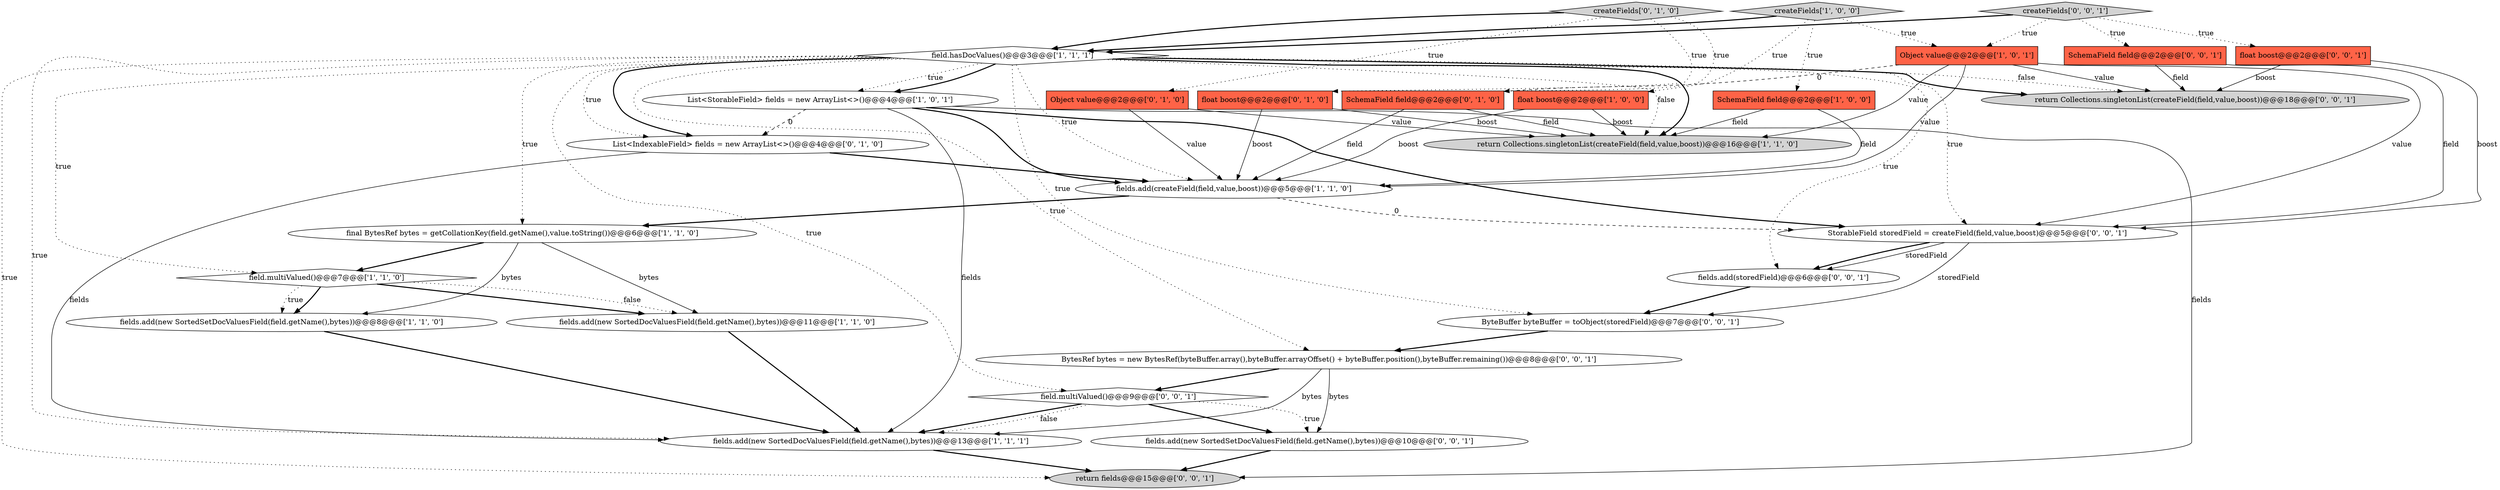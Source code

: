 digraph {
12 [style = filled, label = "field.multiValued()@@@7@@@['1', '1', '0']", fillcolor = white, shape = diamond image = "AAA0AAABBB1BBB"];
6 [style = filled, label = "createFields['1', '0', '0']", fillcolor = lightgray, shape = diamond image = "AAA0AAABBB1BBB"];
4 [style = filled, label = "fields.add(createField(field,value,boost))@@@5@@@['1', '1', '0']", fillcolor = white, shape = ellipse image = "AAA0AAABBB1BBB"];
18 [style = filled, label = "return fields@@@15@@@['0', '0', '1']", fillcolor = lightgray, shape = ellipse image = "AAA0AAABBB3BBB"];
0 [style = filled, label = "fields.add(new SortedDocValuesField(field.getName(),bytes))@@@13@@@['1', '1', '1']", fillcolor = white, shape = ellipse image = "AAA0AAABBB1BBB"];
13 [style = filled, label = "List<IndexableField> fields = new ArrayList<>()@@@4@@@['0', '1', '0']", fillcolor = white, shape = ellipse image = "AAA1AAABBB2BBB"];
26 [style = filled, label = "ByteBuffer byteBuffer = toObject(storedField)@@@7@@@['0', '0', '1']", fillcolor = white, shape = ellipse image = "AAA0AAABBB3BBB"];
19 [style = filled, label = "BytesRef bytes = new BytesRef(byteBuffer.array(),byteBuffer.arrayOffset() + byteBuffer.position(),byteBuffer.remaining())@@@8@@@['0', '0', '1']", fillcolor = white, shape = ellipse image = "AAA0AAABBB3BBB"];
9 [style = filled, label = "field.hasDocValues()@@@3@@@['1', '1', '1']", fillcolor = white, shape = diamond image = "AAA0AAABBB1BBB"];
27 [style = filled, label = "StorableField storedField = createField(field,value,boost)@@@5@@@['0', '0', '1']", fillcolor = white, shape = ellipse image = "AAA0AAABBB3BBB"];
22 [style = filled, label = "float boost@@@2@@@['0', '0', '1']", fillcolor = tomato, shape = box image = "AAA0AAABBB3BBB"];
11 [style = filled, label = "return Collections.singletonList(createField(field,value,boost))@@@16@@@['1', '1', '0']", fillcolor = lightgray, shape = ellipse image = "AAA0AAABBB1BBB"];
5 [style = filled, label = "List<StorableField> fields = new ArrayList<>()@@@4@@@['1', '0', '1']", fillcolor = white, shape = ellipse image = "AAA0AAABBB1BBB"];
20 [style = filled, label = "fields.add(new SortedSetDocValuesField(field.getName(),bytes))@@@10@@@['0', '0', '1']", fillcolor = white, shape = ellipse image = "AAA0AAABBB3BBB"];
21 [style = filled, label = "field.multiValued()@@@9@@@['0', '0', '1']", fillcolor = white, shape = diamond image = "AAA0AAABBB3BBB"];
14 [style = filled, label = "float boost@@@2@@@['0', '1', '0']", fillcolor = tomato, shape = box image = "AAA0AAABBB2BBB"];
28 [style = filled, label = "fields.add(storedField)@@@6@@@['0', '0', '1']", fillcolor = white, shape = ellipse image = "AAA0AAABBB3BBB"];
8 [style = filled, label = "SchemaField field@@@2@@@['1', '0', '0']", fillcolor = tomato, shape = box image = "AAA0AAABBB1BBB"];
25 [style = filled, label = "return Collections.singletonList(createField(field,value,boost))@@@18@@@['0', '0', '1']", fillcolor = lightgray, shape = ellipse image = "AAA0AAABBB3BBB"];
23 [style = filled, label = "SchemaField field@@@2@@@['0', '0', '1']", fillcolor = tomato, shape = box image = "AAA0AAABBB3BBB"];
2 [style = filled, label = "fields.add(new SortedSetDocValuesField(field.getName(),bytes))@@@8@@@['1', '1', '0']", fillcolor = white, shape = ellipse image = "AAA0AAABBB1BBB"];
1 [style = filled, label = "float boost@@@2@@@['1', '0', '0']", fillcolor = tomato, shape = box image = "AAA0AAABBB1BBB"];
24 [style = filled, label = "createFields['0', '0', '1']", fillcolor = lightgray, shape = diamond image = "AAA0AAABBB3BBB"];
17 [style = filled, label = "SchemaField field@@@2@@@['0', '1', '0']", fillcolor = tomato, shape = box image = "AAA1AAABBB2BBB"];
16 [style = filled, label = "createFields['0', '1', '0']", fillcolor = lightgray, shape = diamond image = "AAA0AAABBB2BBB"];
3 [style = filled, label = "fields.add(new SortedDocValuesField(field.getName(),bytes))@@@11@@@['1', '1', '0']", fillcolor = white, shape = ellipse image = "AAA0AAABBB1BBB"];
7 [style = filled, label = "final BytesRef bytes = getCollationKey(field.getName(),value.toString())@@@6@@@['1', '1', '0']", fillcolor = white, shape = ellipse image = "AAA0AAABBB1BBB"];
10 [style = filled, label = "Object value@@@2@@@['1', '0', '1']", fillcolor = tomato, shape = box image = "AAA0AAABBB1BBB"];
15 [style = filled, label = "Object value@@@2@@@['0', '1', '0']", fillcolor = tomato, shape = box image = "AAA0AAABBB2BBB"];
4->27 [style = dashed, label="0"];
5->13 [style = dashed, label="0"];
4->7 [style = bold, label=""];
9->28 [style = dotted, label="true"];
9->11 [style = bold, label=""];
13->4 [style = bold, label=""];
8->4 [style = solid, label="field"];
9->5 [style = dotted, label="true"];
9->0 [style = dotted, label="true"];
9->27 [style = dotted, label="true"];
27->28 [style = bold, label=""];
23->27 [style = solid, label="field"];
9->7 [style = dotted, label="true"];
20->18 [style = bold, label=""];
14->4 [style = solid, label="boost"];
12->2 [style = bold, label=""];
7->3 [style = solid, label="bytes"];
9->13 [style = dotted, label="true"];
22->25 [style = solid, label="boost"];
9->13 [style = bold, label=""];
16->14 [style = dotted, label="true"];
28->26 [style = bold, label=""];
9->25 [style = dotted, label="false"];
6->1 [style = dotted, label="true"];
8->11 [style = solid, label="field"];
24->10 [style = dotted, label="true"];
13->0 [style = solid, label="fields"];
10->25 [style = solid, label="value"];
12->3 [style = dotted, label="false"];
12->2 [style = dotted, label="true"];
21->20 [style = dotted, label="true"];
16->15 [style = dotted, label="true"];
5->4 [style = bold, label=""];
23->25 [style = solid, label="field"];
15->11 [style = solid, label="value"];
9->21 [style = dotted, label="true"];
1->4 [style = solid, label="boost"];
9->18 [style = dotted, label="true"];
6->9 [style = bold, label=""];
26->19 [style = bold, label=""];
17->4 [style = solid, label="field"];
19->21 [style = bold, label=""];
24->22 [style = dotted, label="true"];
6->8 [style = dotted, label="true"];
9->26 [style = dotted, label="true"];
7->2 [style = solid, label="bytes"];
24->23 [style = dotted, label="true"];
7->12 [style = bold, label=""];
10->4 [style = solid, label="value"];
5->18 [style = solid, label="fields"];
19->0 [style = solid, label="bytes"];
1->11 [style = solid, label="boost"];
15->4 [style = solid, label="value"];
6->10 [style = dotted, label="true"];
12->3 [style = bold, label=""];
21->20 [style = bold, label=""];
3->0 [style = bold, label=""];
17->11 [style = solid, label="field"];
27->28 [style = solid, label="storedField"];
9->4 [style = dotted, label="true"];
5->27 [style = bold, label=""];
14->11 [style = solid, label="boost"];
24->9 [style = bold, label=""];
27->26 [style = solid, label="storedField"];
19->20 [style = solid, label="bytes"];
2->0 [style = bold, label=""];
22->27 [style = solid, label="boost"];
9->12 [style = dotted, label="true"];
9->25 [style = bold, label=""];
10->27 [style = solid, label="value"];
21->0 [style = bold, label=""];
10->17 [style = dashed, label="0"];
16->17 [style = dotted, label="true"];
9->19 [style = dotted, label="true"];
9->5 [style = bold, label=""];
0->18 [style = bold, label=""];
5->0 [style = solid, label="fields"];
9->11 [style = dotted, label="false"];
10->11 [style = solid, label="value"];
21->0 [style = dotted, label="false"];
16->9 [style = bold, label=""];
}
